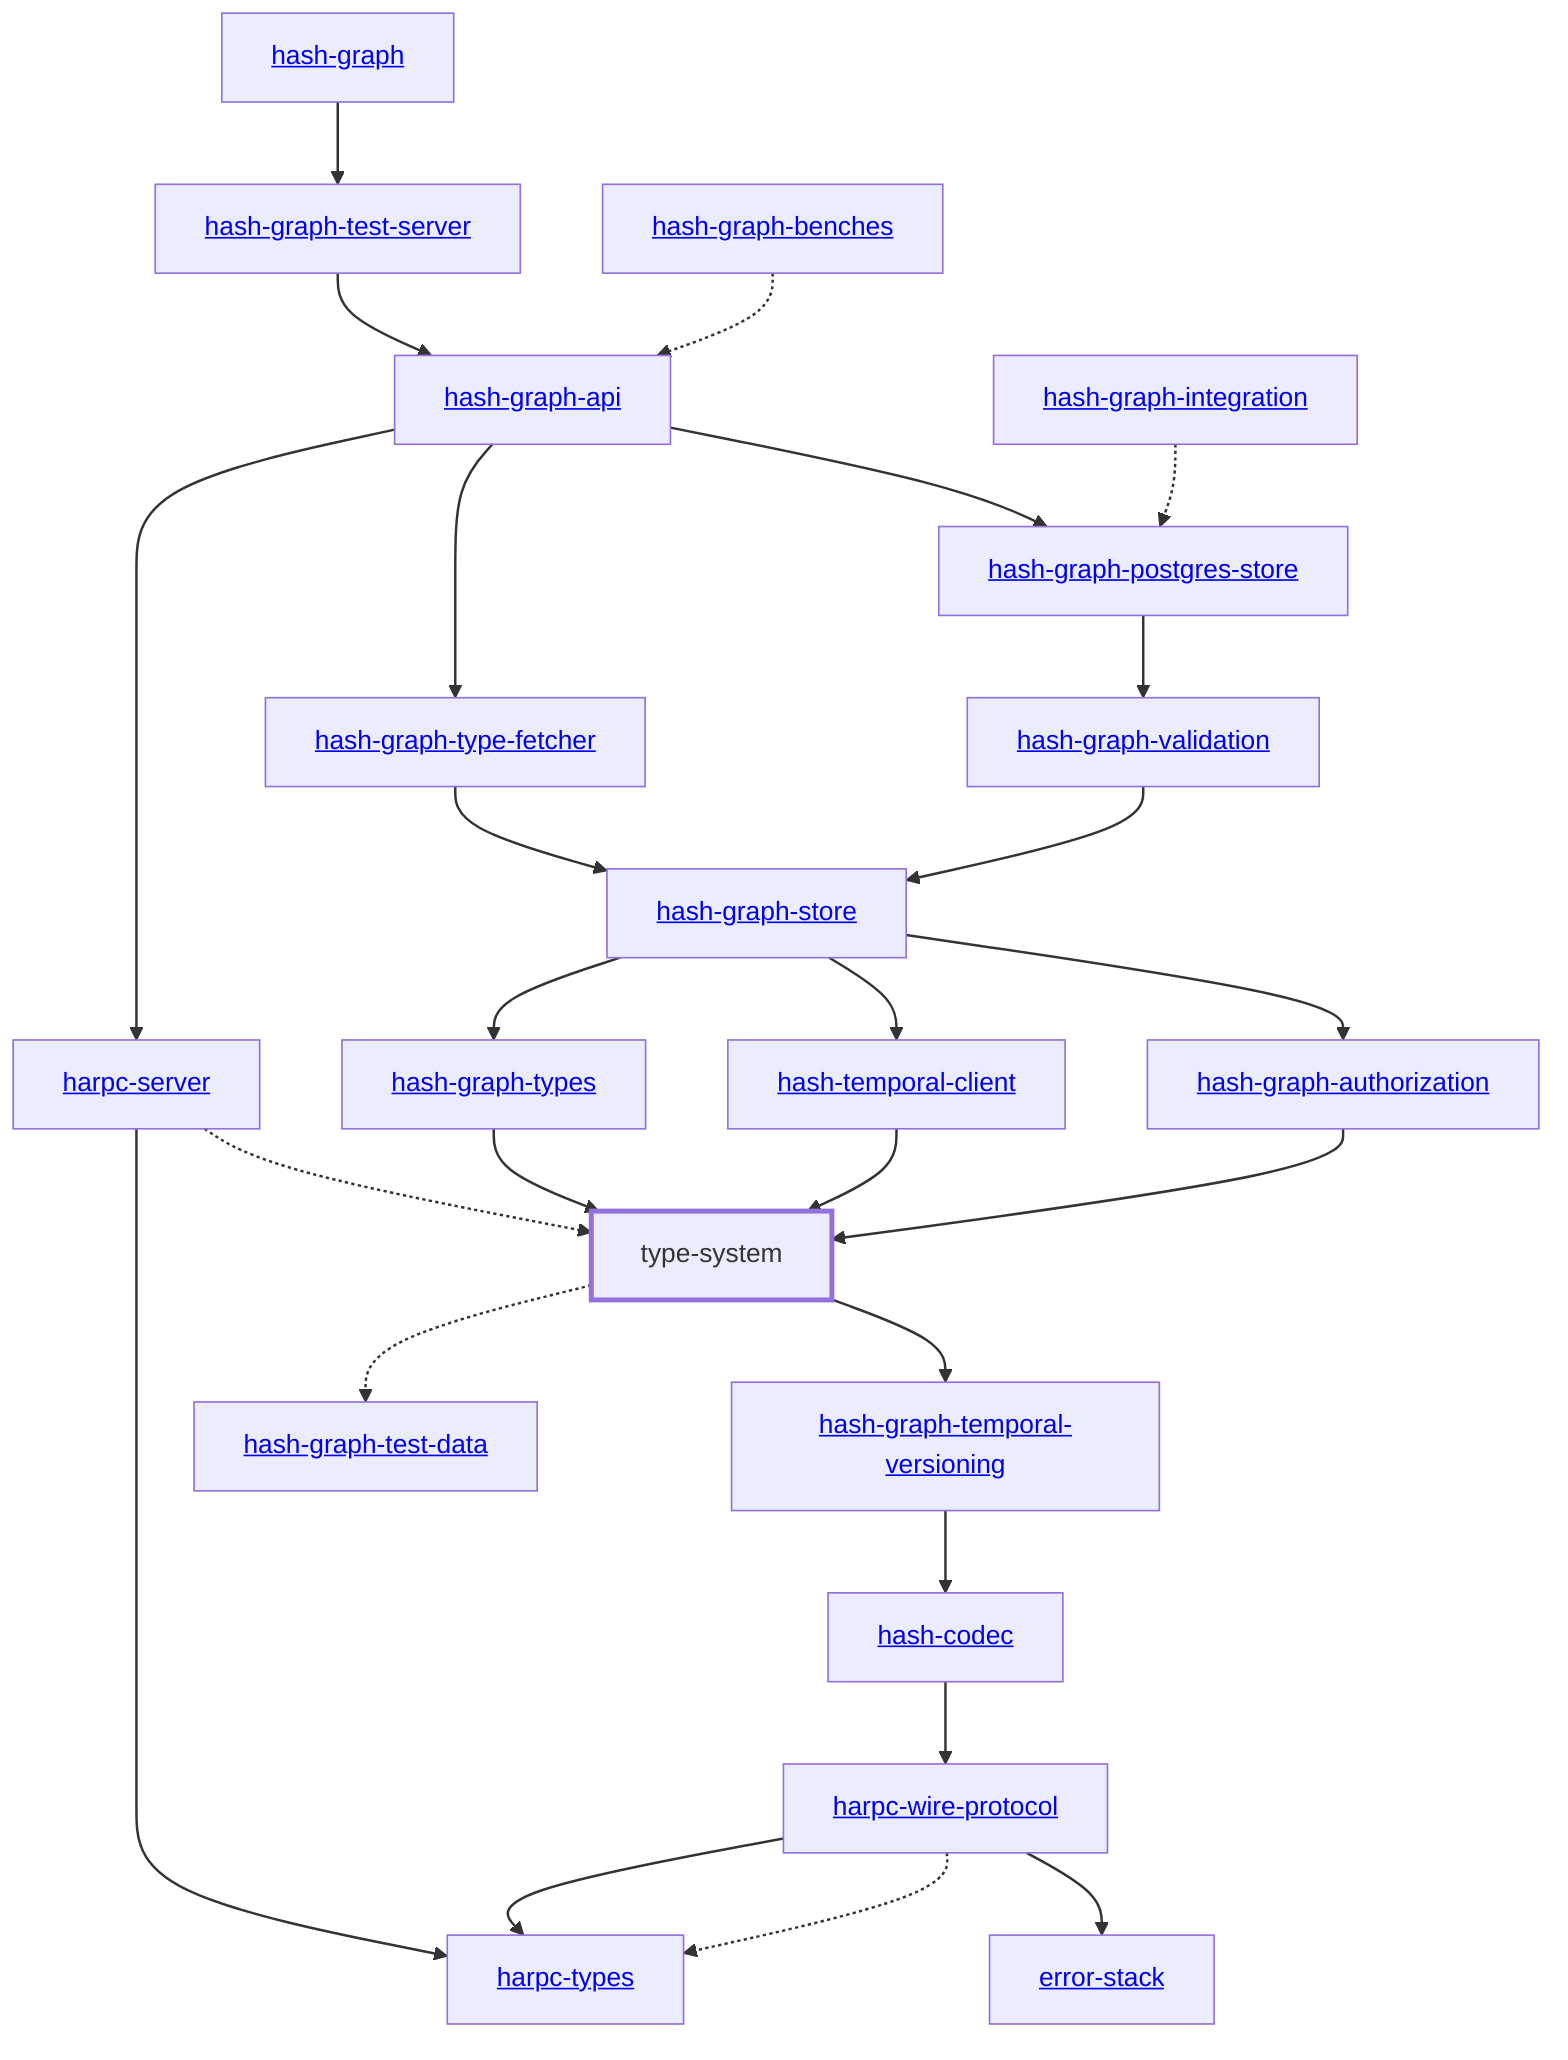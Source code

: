 graph TD
    linkStyle default stroke-width:1.5px
    classDef default stroke-width:1px
    classDef root stroke-width:3px
    classDef dev stroke-width:1px
    classDef build stroke-width:1px
    %% Legend
    %% --> : Normal dependency
    %% -.-> : Dev dependency
    %% ---> : Build dependency
    0[<a href="../hash_graph_authorization/index.html">hash-graph-authorization</a>]
    1[<a href="../hash_graph_benches/index.html">hash-graph-benches</a>]
    2[<a href="../hash_graph_integration/index.html">hash-graph-integration</a>]
    3[<a href="../hash_graph_validation/index.html">hash-graph-validation</a>]
    4[<a href="../hash_temporal_client/index.html">hash-temporal-client</a>]
    5[<a href="../hash_graph_postgres_store/index.html">hash-graph-postgres-store</a>]
    6[<a href="../hash_graph_store/index.html">hash-graph-store</a>]
    7[<a href="../error_stack/index.html">error-stack</a>]
    8[<a href="../hash_graph_temporal_versioning/index.html">hash-graph-temporal-versioning</a>]
    9[<a href="../hash_graph_test_data/index.html">hash-graph-test-data</a>]
    10[<a href="../hash_graph_test_server/index.html">hash-graph-test-server</a>]
    11[type-system]
    class 11 root
    12[<a href="../harpc_server/index.html">harpc-server</a>]
    13[<a href="../hash_graph_type_fetcher/index.html">hash-graph-type-fetcher</a>]
    14[<a href="../hash_graph_types/index.html">hash-graph-types</a>]
    15[<a href="../harpc_types/index.html">harpc-types</a>]
    16[<a href="../harpc_wire_protocol/index.html">harpc-wire-protocol</a>]
    17[<a href="../hash_codec/index.html">hash-codec</a>]
    18[<a href="../hash_graph/index.html">hash-graph</a>]
    19[<a href="../hash_graph_api/index.html">hash-graph-api</a>]
    11 --> 8
    6 --> 4
    6 --> 14
    8 --> 17
    10 --> 19
    11 -.-> 9
    13 --> 6
    12 --> 15
    12 -.-> 11
    14 --> 11
    16 --> 7
    16 --> 15
    16 -.-> 15
    17 --> 16
    18 --> 10
    4 --> 11
    5 --> 3
    6 --> 0
    19 --> 12
    19 --> 5
    3 --> 6
    19 --> 13
    0 --> 11
    1 -.-> 19
    2 -.-> 5